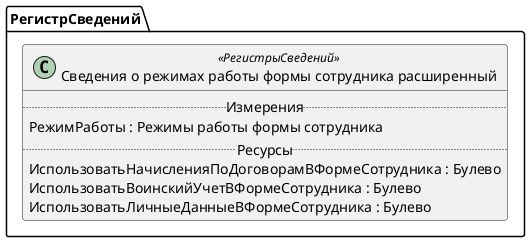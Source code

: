 ﻿@startuml СведенияОРежимахРаботыФормыСотрудникаРасширенный
'!include templates.wsd
'..\include templates.wsd
class РегистрСведений.СведенияОРежимахРаботыФормыСотрудникаРасширенный as "Сведения о режимах работы формы сотрудника расширенный" <<РегистрыСведений>>
{
..Измерения..
РежимРаботы : Режимы работы формы сотрудника
..Ресурсы..
ИспользоватьНачисленияПоДоговорамВФормеСотрудника : Булево
ИспользоватьВоинскийУчетВФормеСотрудника : Булево
ИспользоватьЛичныеДанныеВФормеСотрудника : Булево
}
@enduml
